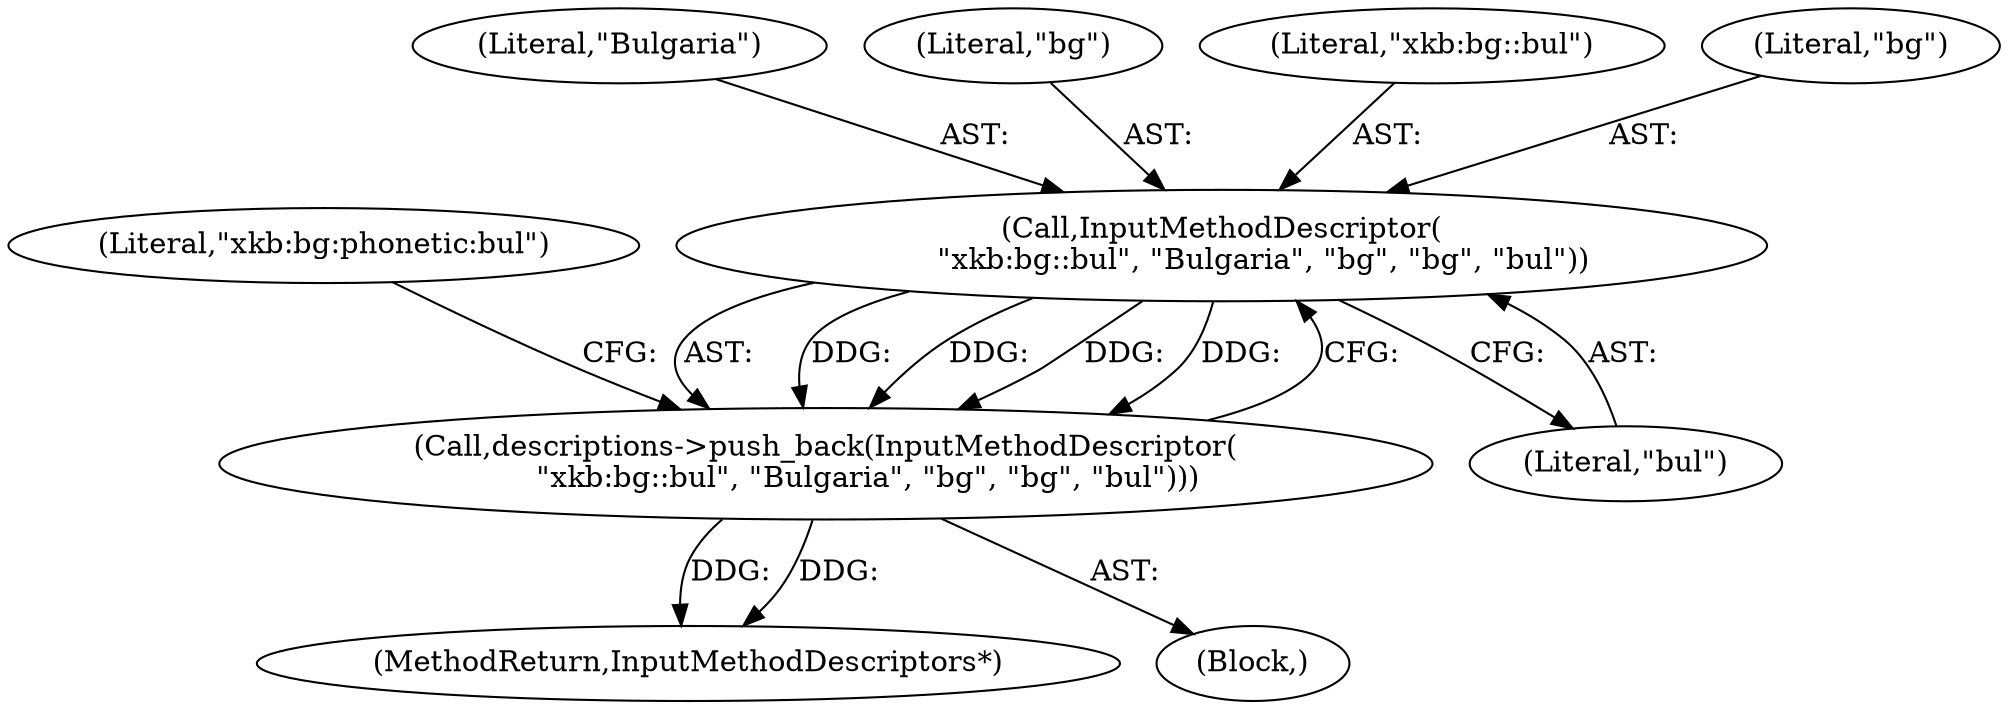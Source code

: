 digraph "1_Chrome_dc7b094a338c6c521f918f478e993f0f74bbea0d_12@del" {
"1000370" [label="(Call,InputMethodDescriptor(\n         \"xkb:bg::bul\", \"Bulgaria\", \"bg\", \"bg\", \"bul\"))"];
"1000369" [label="(Call,descriptions->push_back(InputMethodDescriptor(\n         \"xkb:bg::bul\", \"Bulgaria\", \"bg\", \"bg\", \"bul\")))"];
"1000375" [label="(Literal,\"bul\")"];
"1000581" [label="(MethodReturn,InputMethodDescriptors*)"];
"1000370" [label="(Call,InputMethodDescriptor(\n         \"xkb:bg::bul\", \"Bulgaria\", \"bg\", \"bg\", \"bul\"))"];
"1000372" [label="(Literal,\"Bulgaria\")"];
"1000374" [label="(Literal,\"bg\")"];
"1000371" [label="(Literal,\"xkb:bg::bul\")"];
"1000373" [label="(Literal,\"bg\")"];
"1000378" [label="(Literal,\"xkb:bg:phonetic:bul\")"];
"1000369" [label="(Call,descriptions->push_back(InputMethodDescriptor(\n         \"xkb:bg::bul\", \"Bulgaria\", \"bg\", \"bg\", \"bul\")))"];
"1000101" [label="(Block,)"];
"1000370" -> "1000369"  [label="AST: "];
"1000370" -> "1000375"  [label="CFG: "];
"1000371" -> "1000370"  [label="AST: "];
"1000372" -> "1000370"  [label="AST: "];
"1000373" -> "1000370"  [label="AST: "];
"1000374" -> "1000370"  [label="AST: "];
"1000375" -> "1000370"  [label="AST: "];
"1000369" -> "1000370"  [label="CFG: "];
"1000370" -> "1000369"  [label="DDG: "];
"1000370" -> "1000369"  [label="DDG: "];
"1000370" -> "1000369"  [label="DDG: "];
"1000370" -> "1000369"  [label="DDG: "];
"1000369" -> "1000101"  [label="AST: "];
"1000378" -> "1000369"  [label="CFG: "];
"1000369" -> "1000581"  [label="DDG: "];
"1000369" -> "1000581"  [label="DDG: "];
}
